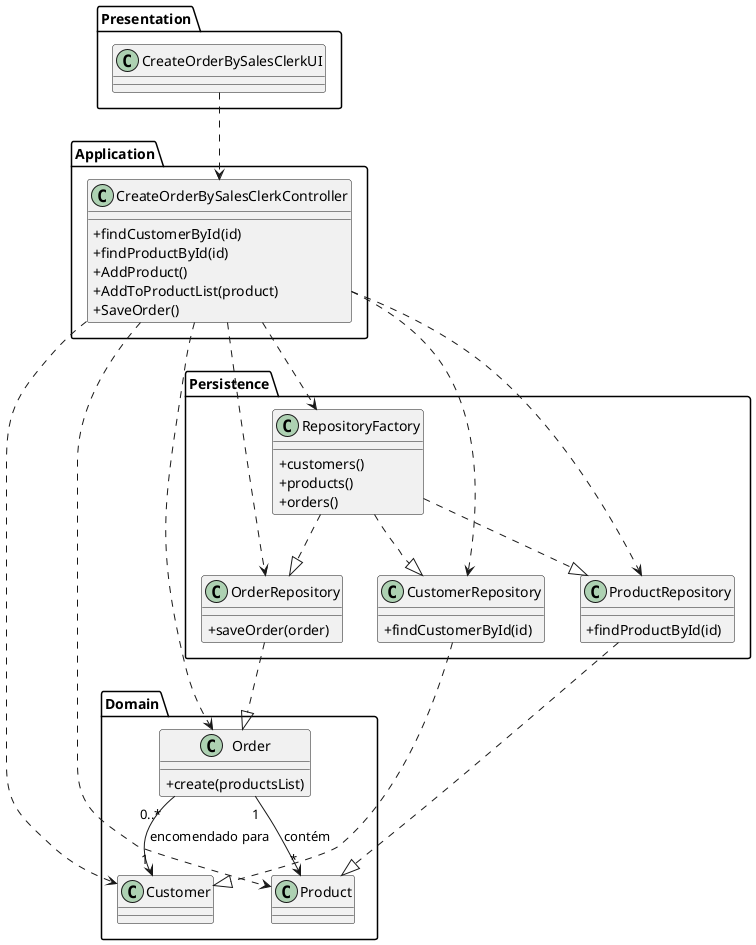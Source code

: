 @startuml
skinparam classAttributeIconSize 0


Package Presentation{
class CreateOrderBySalesClerkUI {
}
}

Package Application{
class CreateOrderBySalesClerkController {
  +findCustomerById(id)
  +findProductById(id)
  +AddProduct()
  +AddToProductList(product)
  +SaveOrder()
}
}


Package Domain{
class Customer {
}

class Product {
}

class Order {
  +create(productsList)
}
}

Package Persistence{
class RepositoryFactory{
  +customers()
  +products()
  +orders()
}

class CustomerRepository{
  +findCustomerById(id)
}

class ProductRepository{
  +findProductById(id)
}
  
class OrderRepository{
  +saveOrder(order)
}
}



CreateOrderBySalesClerkUI ..> CreateOrderBySalesClerkController
CreateOrderBySalesClerkController ..> Customer
CreateOrderBySalesClerkController ..> Product
CreateOrderBySalesClerkController ..> Order
CreateOrderBySalesClerkController ..> RepositoryFactory
CreateOrderBySalesClerkController ..> CustomerRepository
CreateOrderBySalesClerkController ..> ProductRepository
CreateOrderBySalesClerkController ..> OrderRepository
RepositoryFactory ..|> CustomerRepository
RepositoryFactory ..|> ProductRepository
RepositoryFactory ..|> OrderRepository
CustomerRepository ..|> Customer
ProductRepository ..|> Product
OrderRepository ..|> Order
Order "0..*" --> "1" Customer : encomendado para
Order "1" --> "*" Product : contém


@enduml